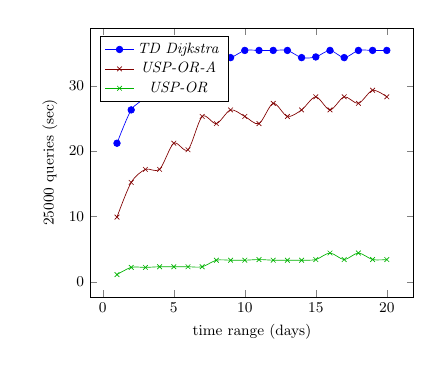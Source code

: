 \tikzstyle{textstyle}=[font=\fontsize{9}{9}\selectfont]
\begin{tikzpicture}[textstyle, scale=0.6]
    \begin{axis}[
        xlabel={time range (days)},
        ylabel={$25000$ queries (sec)},
		legend pos=north west
        ]
        
    \addplot[smooth,mark=*,color=blue] plot coordinates {
		(1,21.2)
		(2,26.3)
		(3,28.3)
		(4,32.3)
		(5,30.3)
		(6,32.3)
		(7,32.3)
		(8,34.3)
		(9,34.3)
		(10,35.4)
		(11,35.4)
		(12,35.4)
		(13,35.4)
		(14,34.3)
		(15,34.4)
		(16,35.4)
		(17,34.3)
		(18,35.4)
		(19,35.4)
		(20,35.4)
    };
    \addlegendentry{\textit{TD Dijkstra}}
    
    \addplot[smooth,mark=x,color=black!50!red] plot coordinates {
		(1,9.9)
		(2,15.2)
		(3,17.2)
		(4,17.2)
		(5,21.2)
		(6,20.2)
		(7,25.3)
		(8,24.2)
		(9,26.3)
		(10,25.3)
		(11,24.2)
		(12,27.3)
		(13,25.3)
		(14,26.3)
		(15,28.3)
		(16,26.3)
		(17,28.3)
		(18,27.3)
		(19,29.3)
		(20,28.3)
    };
    \addlegendentry{\textit{USP-OR-A}}
    
    \addplot[smooth,mark=x,color=green!70!black] plot coordinates {
		(1,1.1)
		(2,2.2)
		(3,2.2)
		(4,2.3)
		(5,2.3)
		(6,2.3)
		(7,2.3)
		(8,3.3)
		(9,3.3)
		(10,3.3)
		(11,3.4)
		(12,3.3)
		(13,3.3)
		(14,3.3)
		(15,3.4)
		(16,4.4)
		(17,3.4)
		(18,4.4)
		(19,3.4)
		(20,3.4)
    };
    \addlegendentry{\textit{USP-OR}}
    
    \end{axis}
\end{tikzpicture}
